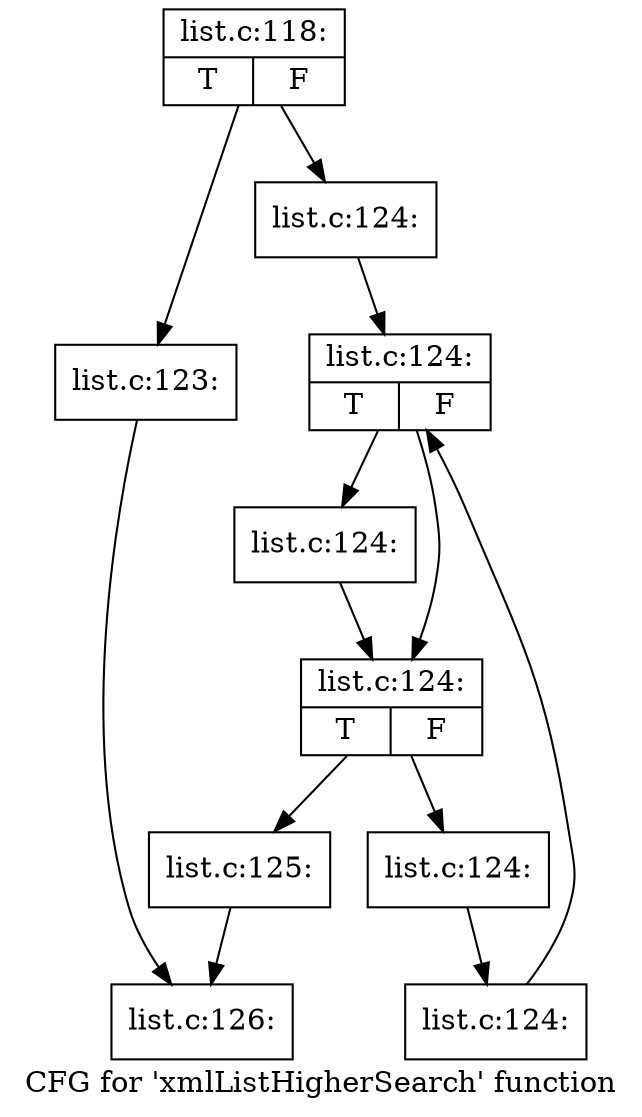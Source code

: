 digraph "CFG for 'xmlListHigherSearch' function" {
	label="CFG for 'xmlListHigherSearch' function";

	Node0x527f690 [shape=record,label="{list.c:118:|{<s0>T|<s1>F}}"];
	Node0x527f690 -> Node0x52825b0;
	Node0x527f690 -> Node0x5282600;
	Node0x52825b0 [shape=record,label="{list.c:123:}"];
	Node0x52825b0 -> Node0x5281ce0;
	Node0x5282600 [shape=record,label="{list.c:124:}"];
	Node0x5282600 -> Node0x5282e50;
	Node0x5282e50 [shape=record,label="{list.c:124:|{<s0>T|<s1>F}}"];
	Node0x5282e50 -> Node0x5283200;
	Node0x5282e50 -> Node0x52831b0;
	Node0x5283200 [shape=record,label="{list.c:124:}"];
	Node0x5283200 -> Node0x52831b0;
	Node0x52831b0 [shape=record,label="{list.c:124:|{<s0>T|<s1>F}}"];
	Node0x52831b0 -> Node0x5283130;
	Node0x52831b0 -> Node0x52829f0;
	Node0x5283130 [shape=record,label="{list.c:124:}"];
	Node0x5283130 -> Node0x52830a0;
	Node0x52830a0 [shape=record,label="{list.c:124:}"];
	Node0x52830a0 -> Node0x5282e50;
	Node0x52829f0 [shape=record,label="{list.c:125:}"];
	Node0x52829f0 -> Node0x5281ce0;
	Node0x5281ce0 [shape=record,label="{list.c:126:}"];
}
